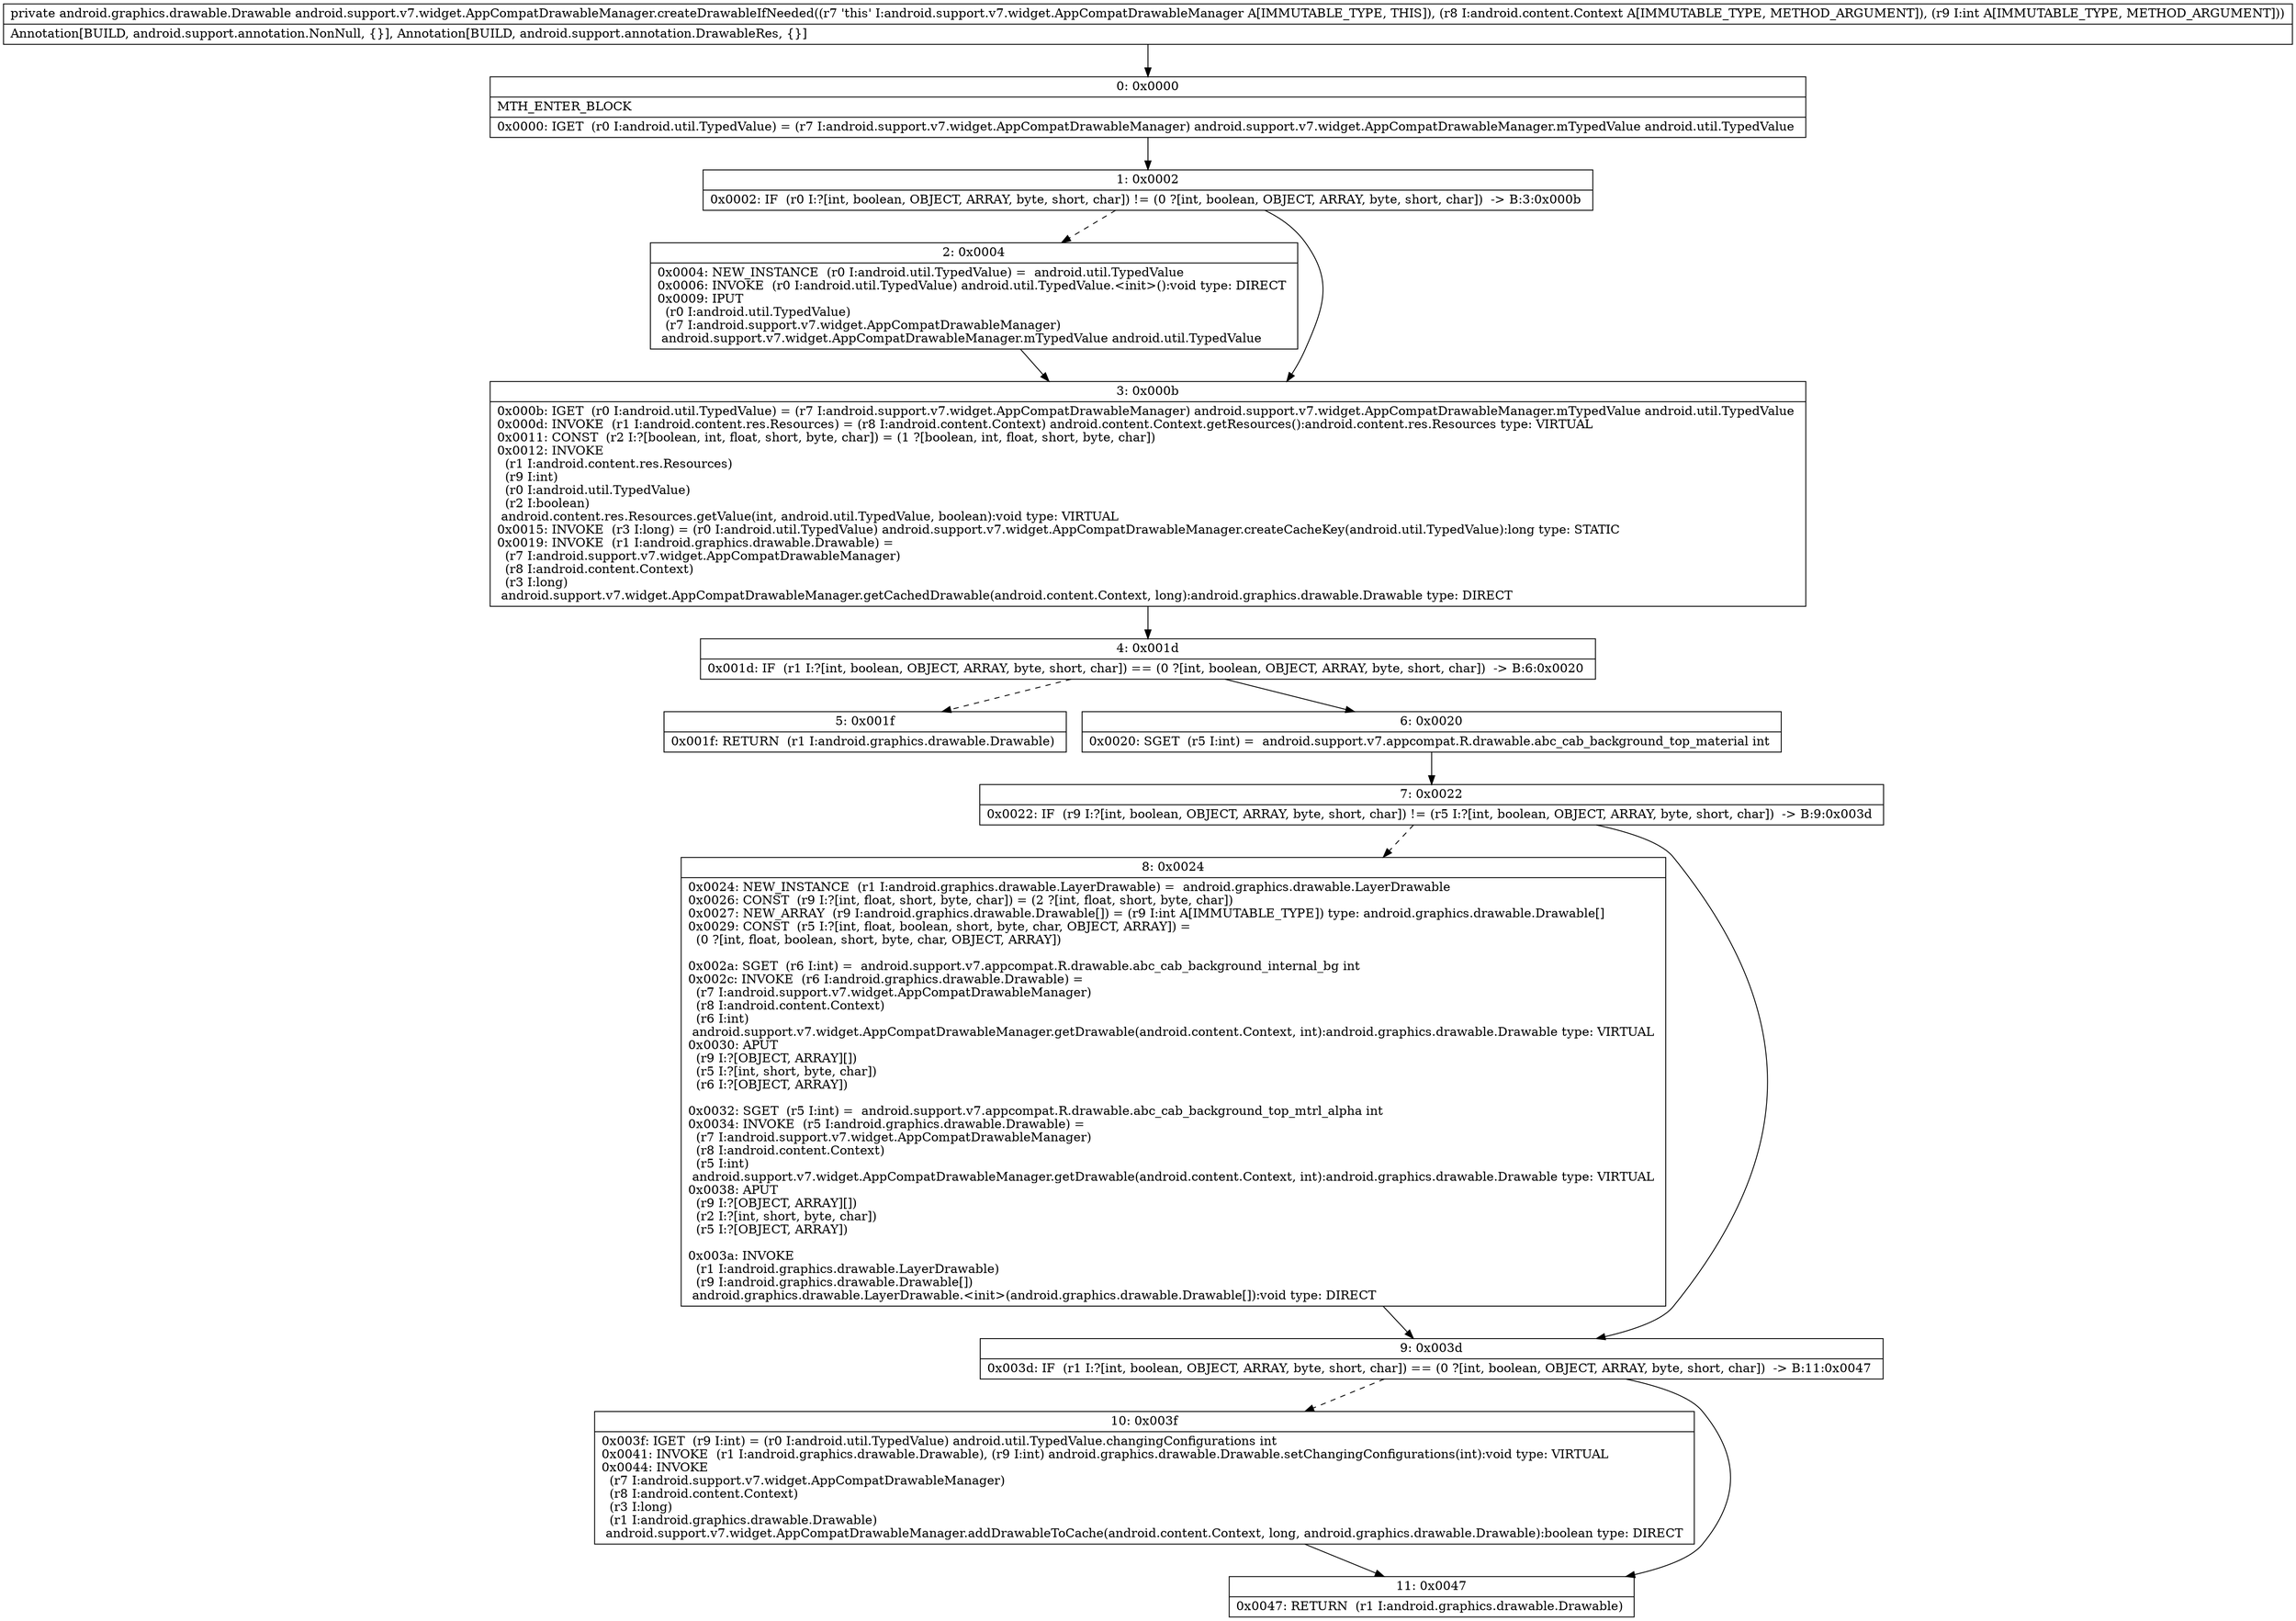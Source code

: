 digraph "CFG forandroid.support.v7.widget.AppCompatDrawableManager.createDrawableIfNeeded(Landroid\/content\/Context;I)Landroid\/graphics\/drawable\/Drawable;" {
Node_0 [shape=record,label="{0\:\ 0x0000|MTH_ENTER_BLOCK\l|0x0000: IGET  (r0 I:android.util.TypedValue) = (r7 I:android.support.v7.widget.AppCompatDrawableManager) android.support.v7.widget.AppCompatDrawableManager.mTypedValue android.util.TypedValue \l}"];
Node_1 [shape=record,label="{1\:\ 0x0002|0x0002: IF  (r0 I:?[int, boolean, OBJECT, ARRAY, byte, short, char]) != (0 ?[int, boolean, OBJECT, ARRAY, byte, short, char])  \-\> B:3:0x000b \l}"];
Node_2 [shape=record,label="{2\:\ 0x0004|0x0004: NEW_INSTANCE  (r0 I:android.util.TypedValue) =  android.util.TypedValue \l0x0006: INVOKE  (r0 I:android.util.TypedValue) android.util.TypedValue.\<init\>():void type: DIRECT \l0x0009: IPUT  \l  (r0 I:android.util.TypedValue)\l  (r7 I:android.support.v7.widget.AppCompatDrawableManager)\l android.support.v7.widget.AppCompatDrawableManager.mTypedValue android.util.TypedValue \l}"];
Node_3 [shape=record,label="{3\:\ 0x000b|0x000b: IGET  (r0 I:android.util.TypedValue) = (r7 I:android.support.v7.widget.AppCompatDrawableManager) android.support.v7.widget.AppCompatDrawableManager.mTypedValue android.util.TypedValue \l0x000d: INVOKE  (r1 I:android.content.res.Resources) = (r8 I:android.content.Context) android.content.Context.getResources():android.content.res.Resources type: VIRTUAL \l0x0011: CONST  (r2 I:?[boolean, int, float, short, byte, char]) = (1 ?[boolean, int, float, short, byte, char]) \l0x0012: INVOKE  \l  (r1 I:android.content.res.Resources)\l  (r9 I:int)\l  (r0 I:android.util.TypedValue)\l  (r2 I:boolean)\l android.content.res.Resources.getValue(int, android.util.TypedValue, boolean):void type: VIRTUAL \l0x0015: INVOKE  (r3 I:long) = (r0 I:android.util.TypedValue) android.support.v7.widget.AppCompatDrawableManager.createCacheKey(android.util.TypedValue):long type: STATIC \l0x0019: INVOKE  (r1 I:android.graphics.drawable.Drawable) = \l  (r7 I:android.support.v7.widget.AppCompatDrawableManager)\l  (r8 I:android.content.Context)\l  (r3 I:long)\l android.support.v7.widget.AppCompatDrawableManager.getCachedDrawable(android.content.Context, long):android.graphics.drawable.Drawable type: DIRECT \l}"];
Node_4 [shape=record,label="{4\:\ 0x001d|0x001d: IF  (r1 I:?[int, boolean, OBJECT, ARRAY, byte, short, char]) == (0 ?[int, boolean, OBJECT, ARRAY, byte, short, char])  \-\> B:6:0x0020 \l}"];
Node_5 [shape=record,label="{5\:\ 0x001f|0x001f: RETURN  (r1 I:android.graphics.drawable.Drawable) \l}"];
Node_6 [shape=record,label="{6\:\ 0x0020|0x0020: SGET  (r5 I:int) =  android.support.v7.appcompat.R.drawable.abc_cab_background_top_material int \l}"];
Node_7 [shape=record,label="{7\:\ 0x0022|0x0022: IF  (r9 I:?[int, boolean, OBJECT, ARRAY, byte, short, char]) != (r5 I:?[int, boolean, OBJECT, ARRAY, byte, short, char])  \-\> B:9:0x003d \l}"];
Node_8 [shape=record,label="{8\:\ 0x0024|0x0024: NEW_INSTANCE  (r1 I:android.graphics.drawable.LayerDrawable) =  android.graphics.drawable.LayerDrawable \l0x0026: CONST  (r9 I:?[int, float, short, byte, char]) = (2 ?[int, float, short, byte, char]) \l0x0027: NEW_ARRAY  (r9 I:android.graphics.drawable.Drawable[]) = (r9 I:int A[IMMUTABLE_TYPE]) type: android.graphics.drawable.Drawable[] \l0x0029: CONST  (r5 I:?[int, float, boolean, short, byte, char, OBJECT, ARRAY]) = \l  (0 ?[int, float, boolean, short, byte, char, OBJECT, ARRAY])\l \l0x002a: SGET  (r6 I:int) =  android.support.v7.appcompat.R.drawable.abc_cab_background_internal_bg int \l0x002c: INVOKE  (r6 I:android.graphics.drawable.Drawable) = \l  (r7 I:android.support.v7.widget.AppCompatDrawableManager)\l  (r8 I:android.content.Context)\l  (r6 I:int)\l android.support.v7.widget.AppCompatDrawableManager.getDrawable(android.content.Context, int):android.graphics.drawable.Drawable type: VIRTUAL \l0x0030: APUT  \l  (r9 I:?[OBJECT, ARRAY][])\l  (r5 I:?[int, short, byte, char])\l  (r6 I:?[OBJECT, ARRAY])\l \l0x0032: SGET  (r5 I:int) =  android.support.v7.appcompat.R.drawable.abc_cab_background_top_mtrl_alpha int \l0x0034: INVOKE  (r5 I:android.graphics.drawable.Drawable) = \l  (r7 I:android.support.v7.widget.AppCompatDrawableManager)\l  (r8 I:android.content.Context)\l  (r5 I:int)\l android.support.v7.widget.AppCompatDrawableManager.getDrawable(android.content.Context, int):android.graphics.drawable.Drawable type: VIRTUAL \l0x0038: APUT  \l  (r9 I:?[OBJECT, ARRAY][])\l  (r2 I:?[int, short, byte, char])\l  (r5 I:?[OBJECT, ARRAY])\l \l0x003a: INVOKE  \l  (r1 I:android.graphics.drawable.LayerDrawable)\l  (r9 I:android.graphics.drawable.Drawable[])\l android.graphics.drawable.LayerDrawable.\<init\>(android.graphics.drawable.Drawable[]):void type: DIRECT \l}"];
Node_9 [shape=record,label="{9\:\ 0x003d|0x003d: IF  (r1 I:?[int, boolean, OBJECT, ARRAY, byte, short, char]) == (0 ?[int, boolean, OBJECT, ARRAY, byte, short, char])  \-\> B:11:0x0047 \l}"];
Node_10 [shape=record,label="{10\:\ 0x003f|0x003f: IGET  (r9 I:int) = (r0 I:android.util.TypedValue) android.util.TypedValue.changingConfigurations int \l0x0041: INVOKE  (r1 I:android.graphics.drawable.Drawable), (r9 I:int) android.graphics.drawable.Drawable.setChangingConfigurations(int):void type: VIRTUAL \l0x0044: INVOKE  \l  (r7 I:android.support.v7.widget.AppCompatDrawableManager)\l  (r8 I:android.content.Context)\l  (r3 I:long)\l  (r1 I:android.graphics.drawable.Drawable)\l android.support.v7.widget.AppCompatDrawableManager.addDrawableToCache(android.content.Context, long, android.graphics.drawable.Drawable):boolean type: DIRECT \l}"];
Node_11 [shape=record,label="{11\:\ 0x0047|0x0047: RETURN  (r1 I:android.graphics.drawable.Drawable) \l}"];
MethodNode[shape=record,label="{private android.graphics.drawable.Drawable android.support.v7.widget.AppCompatDrawableManager.createDrawableIfNeeded((r7 'this' I:android.support.v7.widget.AppCompatDrawableManager A[IMMUTABLE_TYPE, THIS]), (r8 I:android.content.Context A[IMMUTABLE_TYPE, METHOD_ARGUMENT]), (r9 I:int A[IMMUTABLE_TYPE, METHOD_ARGUMENT]))  | Annotation[BUILD, android.support.annotation.NonNull, \{\}], Annotation[BUILD, android.support.annotation.DrawableRes, \{\}]\l}"];
MethodNode -> Node_0;
Node_0 -> Node_1;
Node_1 -> Node_2[style=dashed];
Node_1 -> Node_3;
Node_2 -> Node_3;
Node_3 -> Node_4;
Node_4 -> Node_5[style=dashed];
Node_4 -> Node_6;
Node_6 -> Node_7;
Node_7 -> Node_8[style=dashed];
Node_7 -> Node_9;
Node_8 -> Node_9;
Node_9 -> Node_10[style=dashed];
Node_9 -> Node_11;
Node_10 -> Node_11;
}

